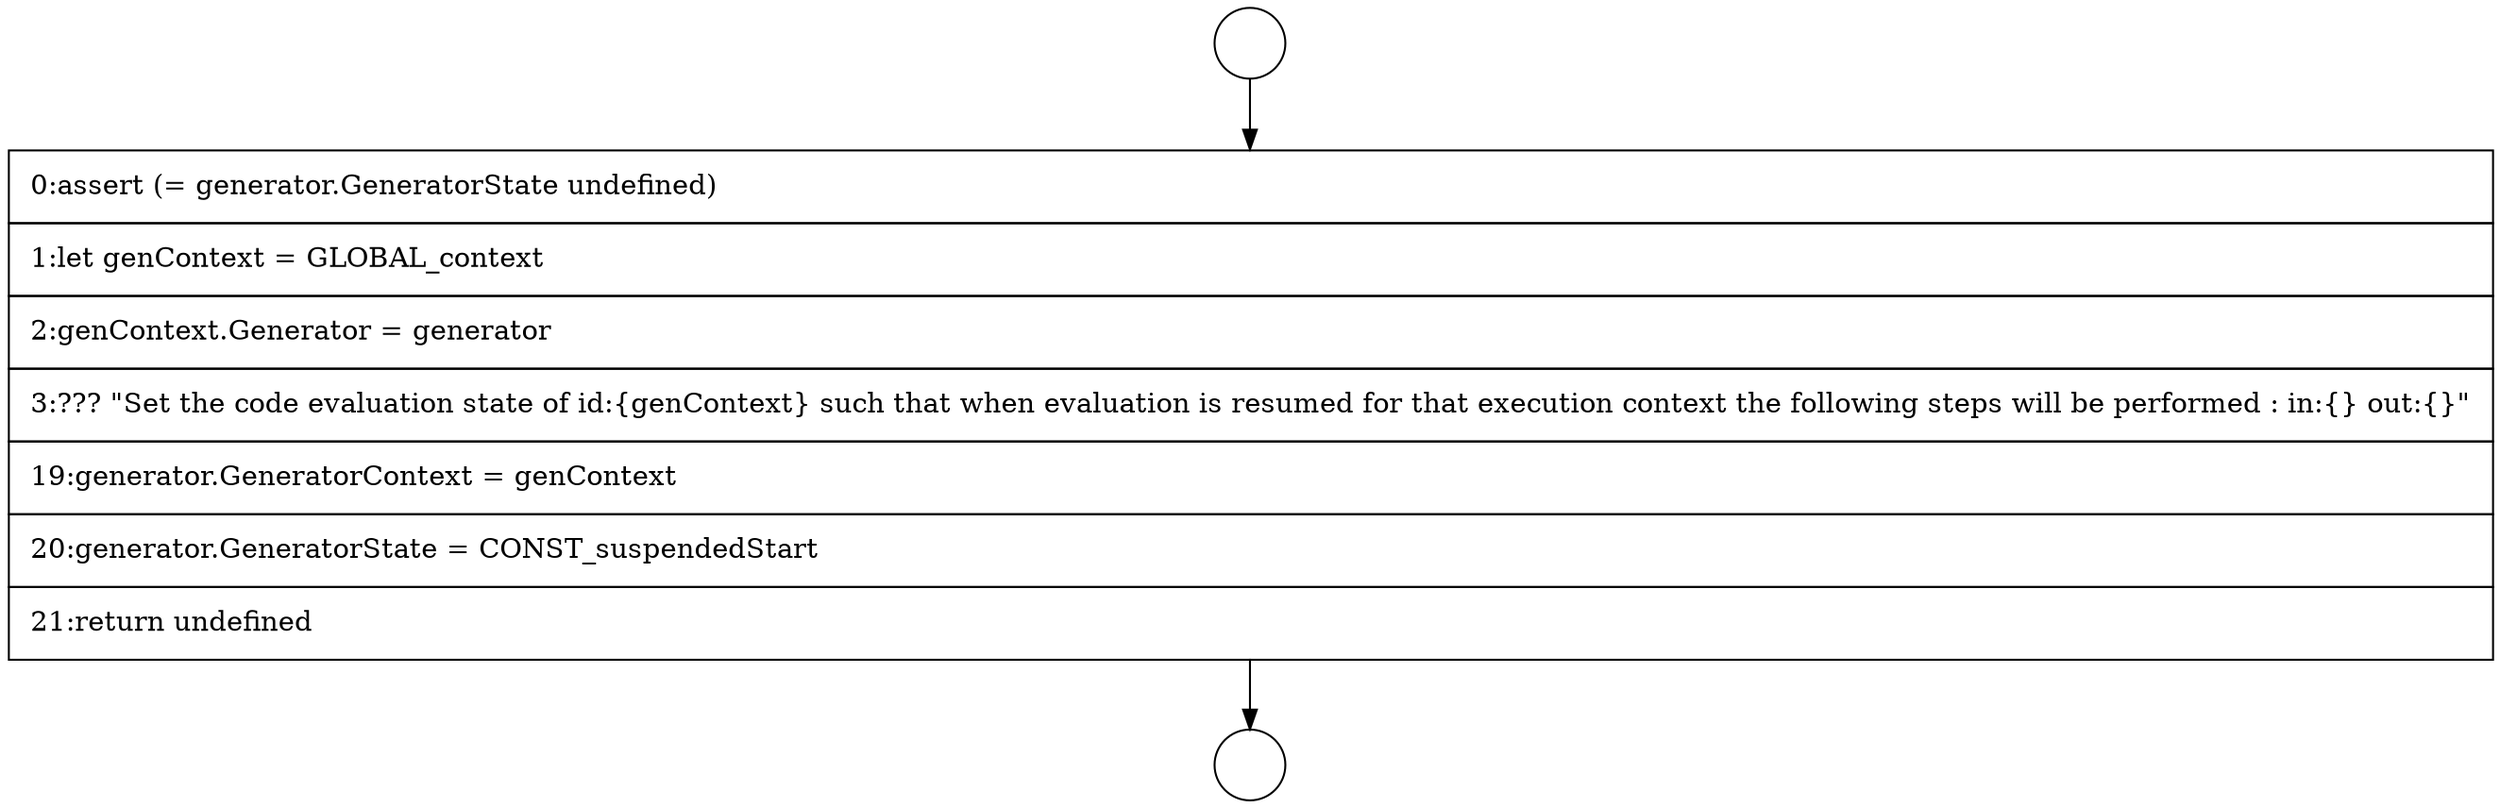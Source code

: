 digraph {
  node19182 [shape=circle label=" " color="black" fillcolor="white" style=filled]
  node19184 [shape=none, margin=0, label=<<font color="black">
    <table border="0" cellborder="1" cellspacing="0" cellpadding="10">
      <tr><td align="left">0:assert (= generator.GeneratorState undefined)</td></tr>
      <tr><td align="left">1:let genContext = GLOBAL_context</td></tr>
      <tr><td align="left">2:genContext.Generator = generator</td></tr>
      <tr><td align="left">3:??? &quot;Set the code evaluation state of id:{genContext} such that when evaluation is resumed for that execution context the following steps will be performed : in:{} out:{}&quot;</td></tr>
      <tr><td align="left">19:generator.GeneratorContext = genContext</td></tr>
      <tr><td align="left">20:generator.GeneratorState = CONST_suspendedStart</td></tr>
      <tr><td align="left">21:return undefined</td></tr>
    </table>
  </font>> color="black" fillcolor="white" style=filled]
  node19183 [shape=circle label=" " color="black" fillcolor="white" style=filled]
  node19182 -> node19184 [ color="black"]
  node19184 -> node19183 [ color="black"]
}
